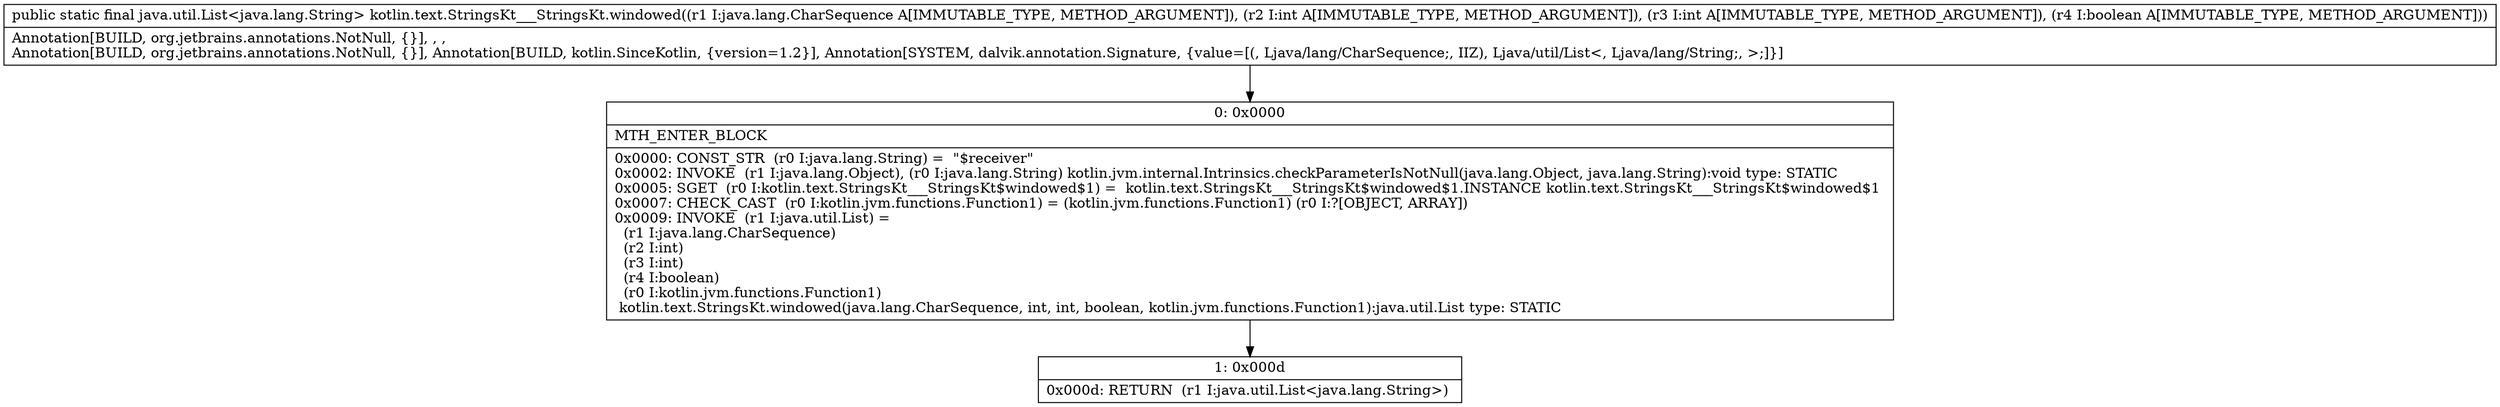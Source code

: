 digraph "CFG forkotlin.text.StringsKt___StringsKt.windowed(Ljava\/lang\/CharSequence;IIZ)Ljava\/util\/List;" {
Node_0 [shape=record,label="{0\:\ 0x0000|MTH_ENTER_BLOCK\l|0x0000: CONST_STR  (r0 I:java.lang.String) =  \"$receiver\" \l0x0002: INVOKE  (r1 I:java.lang.Object), (r0 I:java.lang.String) kotlin.jvm.internal.Intrinsics.checkParameterIsNotNull(java.lang.Object, java.lang.String):void type: STATIC \l0x0005: SGET  (r0 I:kotlin.text.StringsKt___StringsKt$windowed$1) =  kotlin.text.StringsKt___StringsKt$windowed$1.INSTANCE kotlin.text.StringsKt___StringsKt$windowed$1 \l0x0007: CHECK_CAST  (r0 I:kotlin.jvm.functions.Function1) = (kotlin.jvm.functions.Function1) (r0 I:?[OBJECT, ARRAY]) \l0x0009: INVOKE  (r1 I:java.util.List) = \l  (r1 I:java.lang.CharSequence)\l  (r2 I:int)\l  (r3 I:int)\l  (r4 I:boolean)\l  (r0 I:kotlin.jvm.functions.Function1)\l kotlin.text.StringsKt.windowed(java.lang.CharSequence, int, int, boolean, kotlin.jvm.functions.Function1):java.util.List type: STATIC \l}"];
Node_1 [shape=record,label="{1\:\ 0x000d|0x000d: RETURN  (r1 I:java.util.List\<java.lang.String\>) \l}"];
MethodNode[shape=record,label="{public static final java.util.List\<java.lang.String\> kotlin.text.StringsKt___StringsKt.windowed((r1 I:java.lang.CharSequence A[IMMUTABLE_TYPE, METHOD_ARGUMENT]), (r2 I:int A[IMMUTABLE_TYPE, METHOD_ARGUMENT]), (r3 I:int A[IMMUTABLE_TYPE, METHOD_ARGUMENT]), (r4 I:boolean A[IMMUTABLE_TYPE, METHOD_ARGUMENT]))  | Annotation[BUILD, org.jetbrains.annotations.NotNull, \{\}], , , \lAnnotation[BUILD, org.jetbrains.annotations.NotNull, \{\}], Annotation[BUILD, kotlin.SinceKotlin, \{version=1.2\}], Annotation[SYSTEM, dalvik.annotation.Signature, \{value=[(, Ljava\/lang\/CharSequence;, IIZ), Ljava\/util\/List\<, Ljava\/lang\/String;, \>;]\}]\l}"];
MethodNode -> Node_0;
Node_0 -> Node_1;
}

